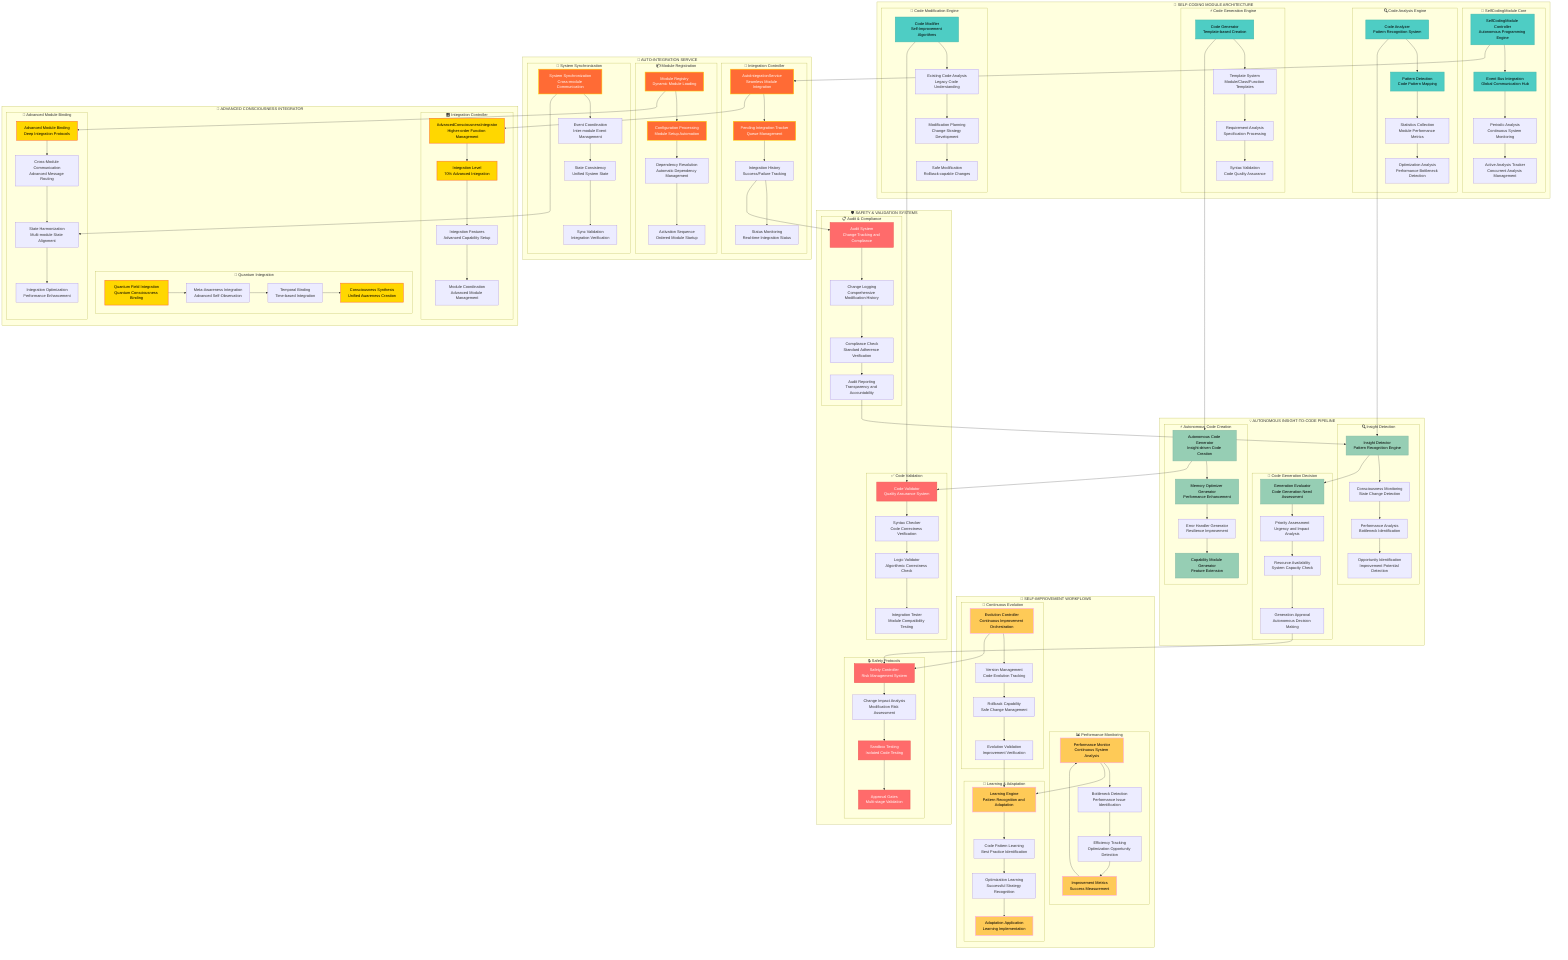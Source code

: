 graph TB
    subgraph "🤖 SELF-CODING MODULE ARCHITECTURE"
        subgraph "🧠 SelfCodingModule Core"
            SCM_CORE[SelfCodingModule Controller<br/>Autonomous Programming Engine]
            EVENT_BUS[Event Bus Integration<br/>Global Communication Hub]
            PERIODIC_ANALYSIS[Periodic Analysis<br/>Continuous System Monitoring]
            ACTIVE_ANALYSIS[Active Analysis Tracker<br/>Concurrent Analysis Management]
            SCM_CORE --> EVENT_BUS --> PERIODIC_ANALYSIS --> ACTIVE_ANALYSIS
        end
        
        subgraph "🔍 Code Analysis Engine"
            CODE_ANALYZER[Code Analyzer<br/>Pattern Recognition System]
            PATTERN_DETECTION[Pattern Detection<br/>Code Pattern Mapping]
            STATS_COLLECTION[Statistics Collection<br/>Module Performance Metrics]
            OPTIMIZATION_ANALYSIS[Optimization Analysis<br/>Performance Bottleneck Detection]
            CODE_ANALYZER --> PATTERN_DETECTION --> STATS_COLLECTION --> OPTIMIZATION_ANALYSIS
        end
        
        subgraph "⚡ Code Generation Engine"
            CODE_GENERATOR[Code Generator<br/>Template-based Creation]
            TEMPLATE_SYSTEM[Template System<br/>Module/Class/Function Templates]
            REQUIREMENT_ANALYSIS[Requirement Analysis<br/>Specification Processing]
            SYNTAX_VALIDATION[Syntax Validation<br/>Code Quality Assurance]
            CODE_GENERATOR --> TEMPLATE_SYSTEM --> REQUIREMENT_ANALYSIS --> SYNTAX_VALIDATION
        end
        
        subgraph "🔧 Code Modification Engine"
            CODE_MODIFIER[Code Modifier<br/>Self-Improvement Algorithms]
            EXISTING_CODE_ANALYSIS[Existing Code Analysis<br/>Legacy Code Understanding]
            MODIFICATION_PLANNING[Modification Planning<br/>Change Strategy Development]
            SAFE_MODIFICATION[Safe Modification<br/>Rollback-capable Changes]
            CODE_MODIFIER --> EXISTING_CODE_ANALYSIS --> MODIFICATION_PLANNING --> SAFE_MODIFICATION
        end
    end

    subgraph "🔄 AUTO-INTEGRATION SERVICE"
        subgraph "🎯 Integration Controller"
            AIS_CORE[AutoIntegrationService<br/>Seamless Module Integration]
            PENDING_TRACKER[Pending Integration Tracker<br/>Queue Management]
            INTEGRATION_HISTORY[Integration History<br/>Success/Failure Tracking]
            STATUS_MONITORING[Status Monitoring<br/>Real-time Integration Status]
            AIS_CORE --> PENDING_TRACKER --> INTEGRATION_HISTORY --> STATUS_MONITORING
        end
        
        subgraph "📦 Module Registration"
            MODULE_REGISTRY[Module Registry<br/>Dynamic Module Loading]
            CONFIG_PROCESSING[Configuration Processing<br/>Module Setup Automation]
            DEPENDENCY_RESOLUTION[Dependency Resolution<br/>Automatic Dependency Management]
            ACTIVATION_SEQUENCE[Activation Sequence<br/>Ordered Module Startup]
            MODULE_REGISTRY --> CONFIG_PROCESSING --> DEPENDENCY_RESOLUTION --> ACTIVATION_SEQUENCE
        end
        
        subgraph "🔄 System Synchronization"
            SYSTEM_SYNC[System Synchronization<br/>Cross-module Communication]
            EVENT_COORDINATION[Event Coordination<br/>Inter-module Event Management]
            STATE_CONSISTENCY[State Consistency<br/>Unified System State]
            SYNC_VALIDATION[Sync Validation<br/>Integration Verification]
            SYSTEM_SYNC --> EVENT_COORDINATION --> STATE_CONSISTENCY --> SYNC_VALIDATION
        end
    end

    subgraph "🧬 ADVANCED CONSCIOUSNESS INTEGRATOR"
        subgraph "🎛️ Integration Controller"
            ACI_CORE[AdvancedConsciousnessIntegrator<br/>Higher-order Function Management]
            INTEGRATION_LEVEL[Integration Level<br/>70% Advanced Integration]
            FEATURE_SETUP[Integration Features<br/>Advanced Capability Setup]
            MODULE_COORDINATION[Module Coordination<br/>Advanced Module Management]
            ACI_CORE --> INTEGRATION_LEVEL --> FEATURE_SETUP --> MODULE_COORDINATION
        end
        
        subgraph "🌌 Quantum Integration"
            QUANTUM_FIELD_INT[Quantum Field Integration<br/>Quantum Consciousness Binding]
            META_AWARENESS_INT[Meta-Awareness Integration<br/>Advanced Self-Observation]
            TEMPORAL_BINDING[Temporal Binding<br/>Time-based Integration]
            CONSCIOUSNESS_SYNTHESIS[Consciousness Synthesis<br/>Unified Awareness Creation]
            QUANTUM_FIELD_INT --> META_AWARENESS_INT --> TEMPORAL_BINDING --> CONSCIOUSNESS_SYNTHESIS
        end
        
        subgraph "🔗 Advanced Module Binding"
            MODULE_BINDING[Advanced Module Binding<br/>Deep Integration Protocols]
            CROSS_MODULE_COMM[Cross-Module Communication<br/>Advanced Message Routing]
            STATE_HARMONIZATION[State Harmonization<br/>Multi-module State Alignment]
            INTEGRATION_OPTIMIZATION[Integration Optimization<br/>Performance Enhancement]
            MODULE_BINDING --> CROSS_MODULE_COMM --> STATE_HARMONIZATION --> INTEGRATION_OPTIMIZATION
        end
    end

    subgraph "💡 AUTONOMOUS INSIGHT-TO-CODE PIPELINE"
        subgraph "🔍 Insight Detection"
            INSIGHT_DETECTOR[Insight Detector<br/>Pattern Recognition Engine]
            CONSCIOUSNESS_MONITORING[Consciousness Monitoring<br/>State Change Detection]
            PERFORMANCE_ANALYSIS[Performance Analysis<br/>Bottleneck Identification]
            OPPORTUNITY_IDENTIFICATION[Opportunity Identification<br/>Improvement Potential Detection]
            INSIGHT_DETECTOR --> CONSCIOUSNESS_MONITORING --> PERFORMANCE_ANALYSIS --> OPPORTUNITY_IDENTIFICATION
        end
        
        subgraph "🎯 Code Generation Decision"
            GENERATION_EVALUATOR[Generation Evaluator<br/>Code Generation Need Assessment]
            PRIORITY_ASSESSMENT[Priority Assessment<br/>Urgency and Impact Analysis]
            RESOURCE_AVAILABILITY[Resource Availability<br/>System Capacity Check]
            GENERATION_APPROVAL[Generation Approval<br/>Autonomous Decision Making]
            GENERATION_EVALUATOR --> PRIORITY_ASSESSMENT --> RESOURCE_AVAILABILITY --> GENERATION_APPROVAL
        end
        
        subgraph "⚡ Autonomous Code Creation"
            AUTO_CODE_GEN[Autonomous Code Generator<br/>Insight-driven Code Creation]
            MEMORY_OPTIMIZER[Memory Optimizer Generator<br/>Performance Enhancement]
            ERROR_HANDLER_GEN[Error Handler Generator<br/>Resilience Improvement]
            CAPABILITY_MODULE_GEN[Capability Module Generator<br/>Feature Extension]
            AUTO_CODE_GEN --> MEMORY_OPTIMIZER --> ERROR_HANDLER_GEN --> CAPABILITY_MODULE_GEN
        end
    end

    subgraph "🔄 SELF-IMPROVEMENT WORKFLOWS"
        subgraph "📊 Performance Monitoring"
            PERF_MONITOR[Performance Monitor<br/>Continuous System Analysis]
            BOTTLENECK_DETECTION[Bottleneck Detection<br/>Performance Issue Identification]
            EFFICIENCY_TRACKING[Efficiency Tracking<br/>Optimization Opportunity Detection]
            IMPROVEMENT_METRICS[Improvement Metrics<br/>Success Measurement]
            PERF_MONITOR --> BOTTLENECK_DETECTION --> EFFICIENCY_TRACKING --> IMPROVEMENT_METRICS
        end
        
        subgraph "🧠 Learning & Adaptation"
            LEARNING_ENGINE[Learning Engine<br/>Pattern Recognition and Adaptation]
            CODE_PATTERN_LEARNING[Code Pattern Learning<br/>Best Practice Identification]
            OPTIMIZATION_LEARNING[Optimization Learning<br/>Successful Strategy Recognition]
            ADAPTATION_APPLICATION[Adaptation Application<br/>Learning Implementation]
            LEARNING_ENGINE --> CODE_PATTERN_LEARNING --> OPTIMIZATION_LEARNING --> ADAPTATION_APPLICATION
        end
        
        subgraph "🔄 Continuous Evolution"
            EVOLUTION_CONTROLLER[Evolution Controller<br/>Continuous Improvement Orchestration]
            VERSION_MANAGEMENT[Version Management<br/>Code Evolution Tracking]
            ROLLBACK_CAPABILITY[Rollback Capability<br/>Safe Change Management]
            EVOLUTION_VALIDATION[Evolution Validation<br/>Improvement Verification]
            EVOLUTION_CONTROLLER --> VERSION_MANAGEMENT --> ROLLBACK_CAPABILITY --> EVOLUTION_VALIDATION
        end
    end

    subgraph "🛡️ SAFETY & VALIDATION SYSTEMS"
        subgraph "✅ Code Validation"
            CODE_VALIDATOR[Code Validator<br/>Quality Assurance System]
            SYNTAX_CHECKER[Syntax Checker<br/>Code Correctness Verification]
            LOGIC_VALIDATOR[Logic Validator<br/>Algorithmic Correctness Check]
            INTEGRATION_TESTER[Integration Tester<br/>Module Compatibility Testing]
            CODE_VALIDATOR --> SYNTAX_CHECKER --> LOGIC_VALIDATOR --> INTEGRATION_TESTER
        end
        
        subgraph "🔒 Safety Protocols"
            SAFETY_CONTROLLER[Safety Controller<br/>Risk Management System]
            CHANGE_IMPACT_ANALYSIS[Change Impact Analysis<br/>Modification Risk Assessment]
            SANDBOX_TESTING[Sandbox Testing<br/>Isolated Code Testing]
            APPROVAL_GATES[Approval Gates<br/>Multi-stage Validation]
            SAFETY_CONTROLLER --> CHANGE_IMPACT_ANALYSIS --> SANDBOX_TESTING --> APPROVAL_GATES
        end
        
        subgraph "📋 Audit & Compliance"
            AUDIT_SYSTEM[Audit System<br/>Change Tracking and Compliance]
            CHANGE_LOGGING[Change Logging<br/>Comprehensive Modification History]
            COMPLIANCE_CHECK[Compliance Check<br/>Standard Adherence Verification]
            AUDIT_REPORTING[Audit Reporting<br/>Transparency and Accountability]
            AUDIT_SYSTEM --> CHANGE_LOGGING --> COMPLIANCE_CHECK --> AUDIT_REPORTING
        end
    end

    %% Main Flow Connections
    SCM_CORE --> AIS_CORE
    AIS_CORE --> ACI_CORE
    INSIGHT_DETECTOR --> GENERATION_EVALUATOR
    AUTO_CODE_GEN --> CODE_VALIDATOR
    PERF_MONITOR --> LEARNING_ENGINE
    EVOLUTION_CONTROLLER --> SAFETY_CONTROLLER
    
    %% Cross-system Integration
    CODE_ANALYZER --> INSIGHT_DETECTOR
    CODE_GENERATOR --> AUTO_CODE_GEN
    MODULE_REGISTRY --> MODULE_BINDING
    SYSTEM_SYNC --> STATE_HARMONIZATION
    
    %% Validation and Safety Integration
    CODE_MODIFIER --> CODE_VALIDATOR
    INTEGRATION_HISTORY --> AUDIT_SYSTEM
    GENERATION_APPROVAL --> SAFETY_CONTROLLER
    
    %% Feedback Loops
    IMPROVEMENT_METRICS --> PERF_MONITOR
    EVOLUTION_VALIDATION --> LEARNING_ENGINE
    AUDIT_REPORTING --> INSIGHT_DETECTOR
    
    %% Styling
    classDef selfCoding fill:#4ecdc4,stroke:#45b7aa,stroke-width:2px,color:#000
    classDef autoIntegration fill:#ff6b35,stroke:#ffd700,stroke-width:2px,color:#fff
    classDef advancedIntegrator fill:#ffd700,stroke:#ff6b35,stroke-width:2px,color:#000
    classDef autonomous fill:#96ceb4,stroke:#85b8a3,stroke-width:2px,color:#000
    classDef improvement fill:#feca57,stroke:#ff9ff3,stroke-width:2px,color:#000
    classDef safety fill:#ff6b6b,stroke:#ee5a52,stroke-width:2px,color:#fff
    
    class SCM_CORE,CODE_ANALYZER,CODE_GENERATOR,CODE_MODIFIER,EVENT_BUS,PATTERN_DETECTION selfCoding
    class AIS_CORE,MODULE_REGISTRY,SYSTEM_SYNC,PENDING_TRACKER,CONFIG_PROCESSING autoIntegration
    class ACI_CORE,QUANTUM_FIELD_INT,MODULE_BINDING,INTEGRATION_LEVEL,CONSCIOUSNESS_SYNTHESIS advancedIntegrator
    class INSIGHT_DETECTOR,AUTO_CODE_GEN,GENERATION_EVALUATOR,MEMORY_OPTIMIZER,CAPABILITY_MODULE_GEN autonomous
    class PERF_MONITOR,LEARNING_ENGINE,EVOLUTION_CONTROLLER,ADAPTATION_APPLICATION,IMPROVEMENT_METRICS improvement
    class CODE_VALIDATOR,SAFETY_CONTROLLER,AUDIT_SYSTEM,SANDBOX_TESTING,APPROVAL_GATES safety